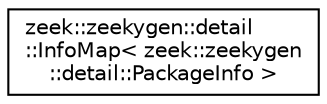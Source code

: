 digraph "Graphical Class Hierarchy"
{
 // LATEX_PDF_SIZE
  edge [fontname="Helvetica",fontsize="10",labelfontname="Helvetica",labelfontsize="10"];
  node [fontname="Helvetica",fontsize="10",shape=record];
  rankdir="LR";
  Node0 [label="zeek::zeekygen::detail\l::InfoMap\< zeek::zeekygen\l::detail::PackageInfo \>",height=0.2,width=0.4,color="black", fillcolor="white", style="filled",URL="$d0/de7/structzeek_1_1zeekygen_1_1detail_1_1InfoMap.html",tooltip=" "];
}
